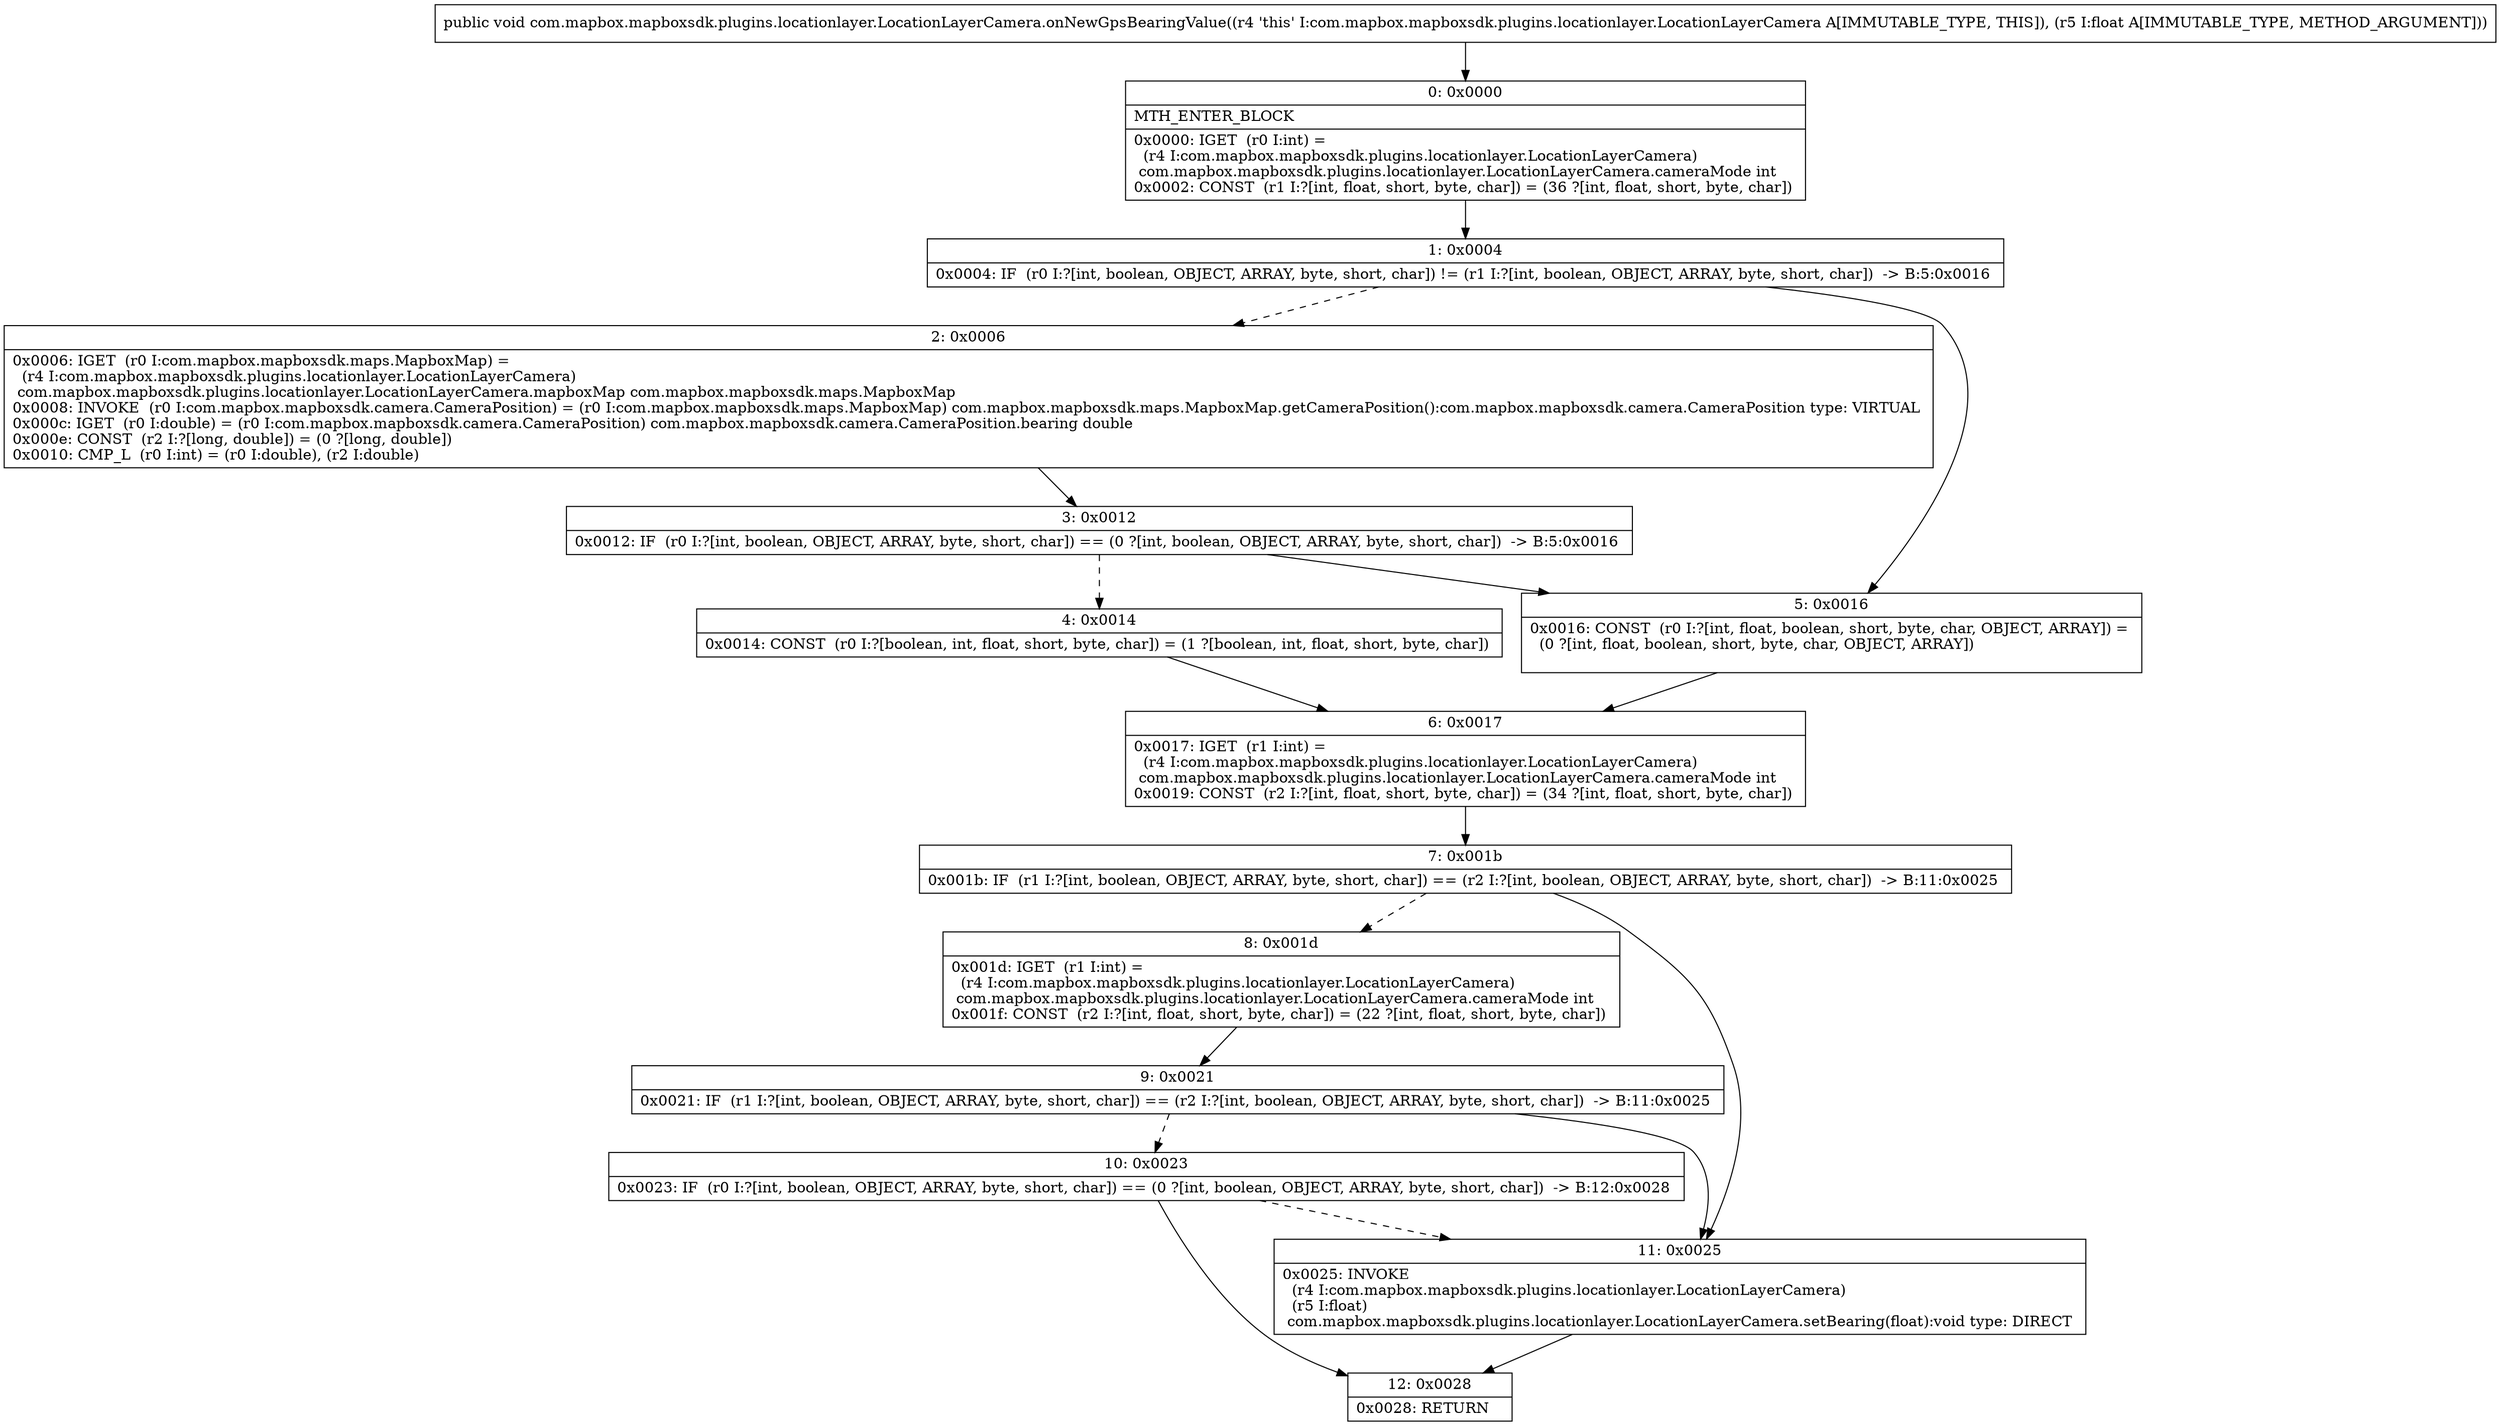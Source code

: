 digraph "CFG forcom.mapbox.mapboxsdk.plugins.locationlayer.LocationLayerCamera.onNewGpsBearingValue(F)V" {
Node_0 [shape=record,label="{0\:\ 0x0000|MTH_ENTER_BLOCK\l|0x0000: IGET  (r0 I:int) = \l  (r4 I:com.mapbox.mapboxsdk.plugins.locationlayer.LocationLayerCamera)\l com.mapbox.mapboxsdk.plugins.locationlayer.LocationLayerCamera.cameraMode int \l0x0002: CONST  (r1 I:?[int, float, short, byte, char]) = (36 ?[int, float, short, byte, char]) \l}"];
Node_1 [shape=record,label="{1\:\ 0x0004|0x0004: IF  (r0 I:?[int, boolean, OBJECT, ARRAY, byte, short, char]) != (r1 I:?[int, boolean, OBJECT, ARRAY, byte, short, char])  \-\> B:5:0x0016 \l}"];
Node_2 [shape=record,label="{2\:\ 0x0006|0x0006: IGET  (r0 I:com.mapbox.mapboxsdk.maps.MapboxMap) = \l  (r4 I:com.mapbox.mapboxsdk.plugins.locationlayer.LocationLayerCamera)\l com.mapbox.mapboxsdk.plugins.locationlayer.LocationLayerCamera.mapboxMap com.mapbox.mapboxsdk.maps.MapboxMap \l0x0008: INVOKE  (r0 I:com.mapbox.mapboxsdk.camera.CameraPosition) = (r0 I:com.mapbox.mapboxsdk.maps.MapboxMap) com.mapbox.mapboxsdk.maps.MapboxMap.getCameraPosition():com.mapbox.mapboxsdk.camera.CameraPosition type: VIRTUAL \l0x000c: IGET  (r0 I:double) = (r0 I:com.mapbox.mapboxsdk.camera.CameraPosition) com.mapbox.mapboxsdk.camera.CameraPosition.bearing double \l0x000e: CONST  (r2 I:?[long, double]) = (0 ?[long, double]) \l0x0010: CMP_L  (r0 I:int) = (r0 I:double), (r2 I:double) \l}"];
Node_3 [shape=record,label="{3\:\ 0x0012|0x0012: IF  (r0 I:?[int, boolean, OBJECT, ARRAY, byte, short, char]) == (0 ?[int, boolean, OBJECT, ARRAY, byte, short, char])  \-\> B:5:0x0016 \l}"];
Node_4 [shape=record,label="{4\:\ 0x0014|0x0014: CONST  (r0 I:?[boolean, int, float, short, byte, char]) = (1 ?[boolean, int, float, short, byte, char]) \l}"];
Node_5 [shape=record,label="{5\:\ 0x0016|0x0016: CONST  (r0 I:?[int, float, boolean, short, byte, char, OBJECT, ARRAY]) = \l  (0 ?[int, float, boolean, short, byte, char, OBJECT, ARRAY])\l \l}"];
Node_6 [shape=record,label="{6\:\ 0x0017|0x0017: IGET  (r1 I:int) = \l  (r4 I:com.mapbox.mapboxsdk.plugins.locationlayer.LocationLayerCamera)\l com.mapbox.mapboxsdk.plugins.locationlayer.LocationLayerCamera.cameraMode int \l0x0019: CONST  (r2 I:?[int, float, short, byte, char]) = (34 ?[int, float, short, byte, char]) \l}"];
Node_7 [shape=record,label="{7\:\ 0x001b|0x001b: IF  (r1 I:?[int, boolean, OBJECT, ARRAY, byte, short, char]) == (r2 I:?[int, boolean, OBJECT, ARRAY, byte, short, char])  \-\> B:11:0x0025 \l}"];
Node_8 [shape=record,label="{8\:\ 0x001d|0x001d: IGET  (r1 I:int) = \l  (r4 I:com.mapbox.mapboxsdk.plugins.locationlayer.LocationLayerCamera)\l com.mapbox.mapboxsdk.plugins.locationlayer.LocationLayerCamera.cameraMode int \l0x001f: CONST  (r2 I:?[int, float, short, byte, char]) = (22 ?[int, float, short, byte, char]) \l}"];
Node_9 [shape=record,label="{9\:\ 0x0021|0x0021: IF  (r1 I:?[int, boolean, OBJECT, ARRAY, byte, short, char]) == (r2 I:?[int, boolean, OBJECT, ARRAY, byte, short, char])  \-\> B:11:0x0025 \l}"];
Node_10 [shape=record,label="{10\:\ 0x0023|0x0023: IF  (r0 I:?[int, boolean, OBJECT, ARRAY, byte, short, char]) == (0 ?[int, boolean, OBJECT, ARRAY, byte, short, char])  \-\> B:12:0x0028 \l}"];
Node_11 [shape=record,label="{11\:\ 0x0025|0x0025: INVOKE  \l  (r4 I:com.mapbox.mapboxsdk.plugins.locationlayer.LocationLayerCamera)\l  (r5 I:float)\l com.mapbox.mapboxsdk.plugins.locationlayer.LocationLayerCamera.setBearing(float):void type: DIRECT \l}"];
Node_12 [shape=record,label="{12\:\ 0x0028|0x0028: RETURN   \l}"];
MethodNode[shape=record,label="{public void com.mapbox.mapboxsdk.plugins.locationlayer.LocationLayerCamera.onNewGpsBearingValue((r4 'this' I:com.mapbox.mapboxsdk.plugins.locationlayer.LocationLayerCamera A[IMMUTABLE_TYPE, THIS]), (r5 I:float A[IMMUTABLE_TYPE, METHOD_ARGUMENT])) }"];
MethodNode -> Node_0;
Node_0 -> Node_1;
Node_1 -> Node_2[style=dashed];
Node_1 -> Node_5;
Node_2 -> Node_3;
Node_3 -> Node_4[style=dashed];
Node_3 -> Node_5;
Node_4 -> Node_6;
Node_5 -> Node_6;
Node_6 -> Node_7;
Node_7 -> Node_8[style=dashed];
Node_7 -> Node_11;
Node_8 -> Node_9;
Node_9 -> Node_10[style=dashed];
Node_9 -> Node_11;
Node_10 -> Node_11[style=dashed];
Node_10 -> Node_12;
Node_11 -> Node_12;
}

